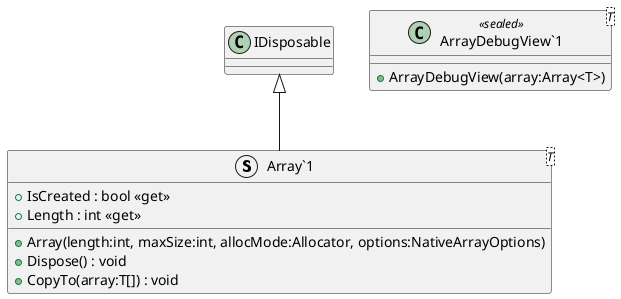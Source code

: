 @startuml
struct "Array`1"<T> {
    + Array(length:int, maxSize:int, allocMode:Allocator, options:NativeArrayOptions)
    + IsCreated : bool <<get>>
    + Length : int <<get>>
    + Dispose() : void
    + CopyTo(array:T[]) : void
}
class "ArrayDebugView`1"<T> <<sealed>> {
    + ArrayDebugView(array:Array<T>)
}
IDisposable <|-- "Array`1"
@enduml

